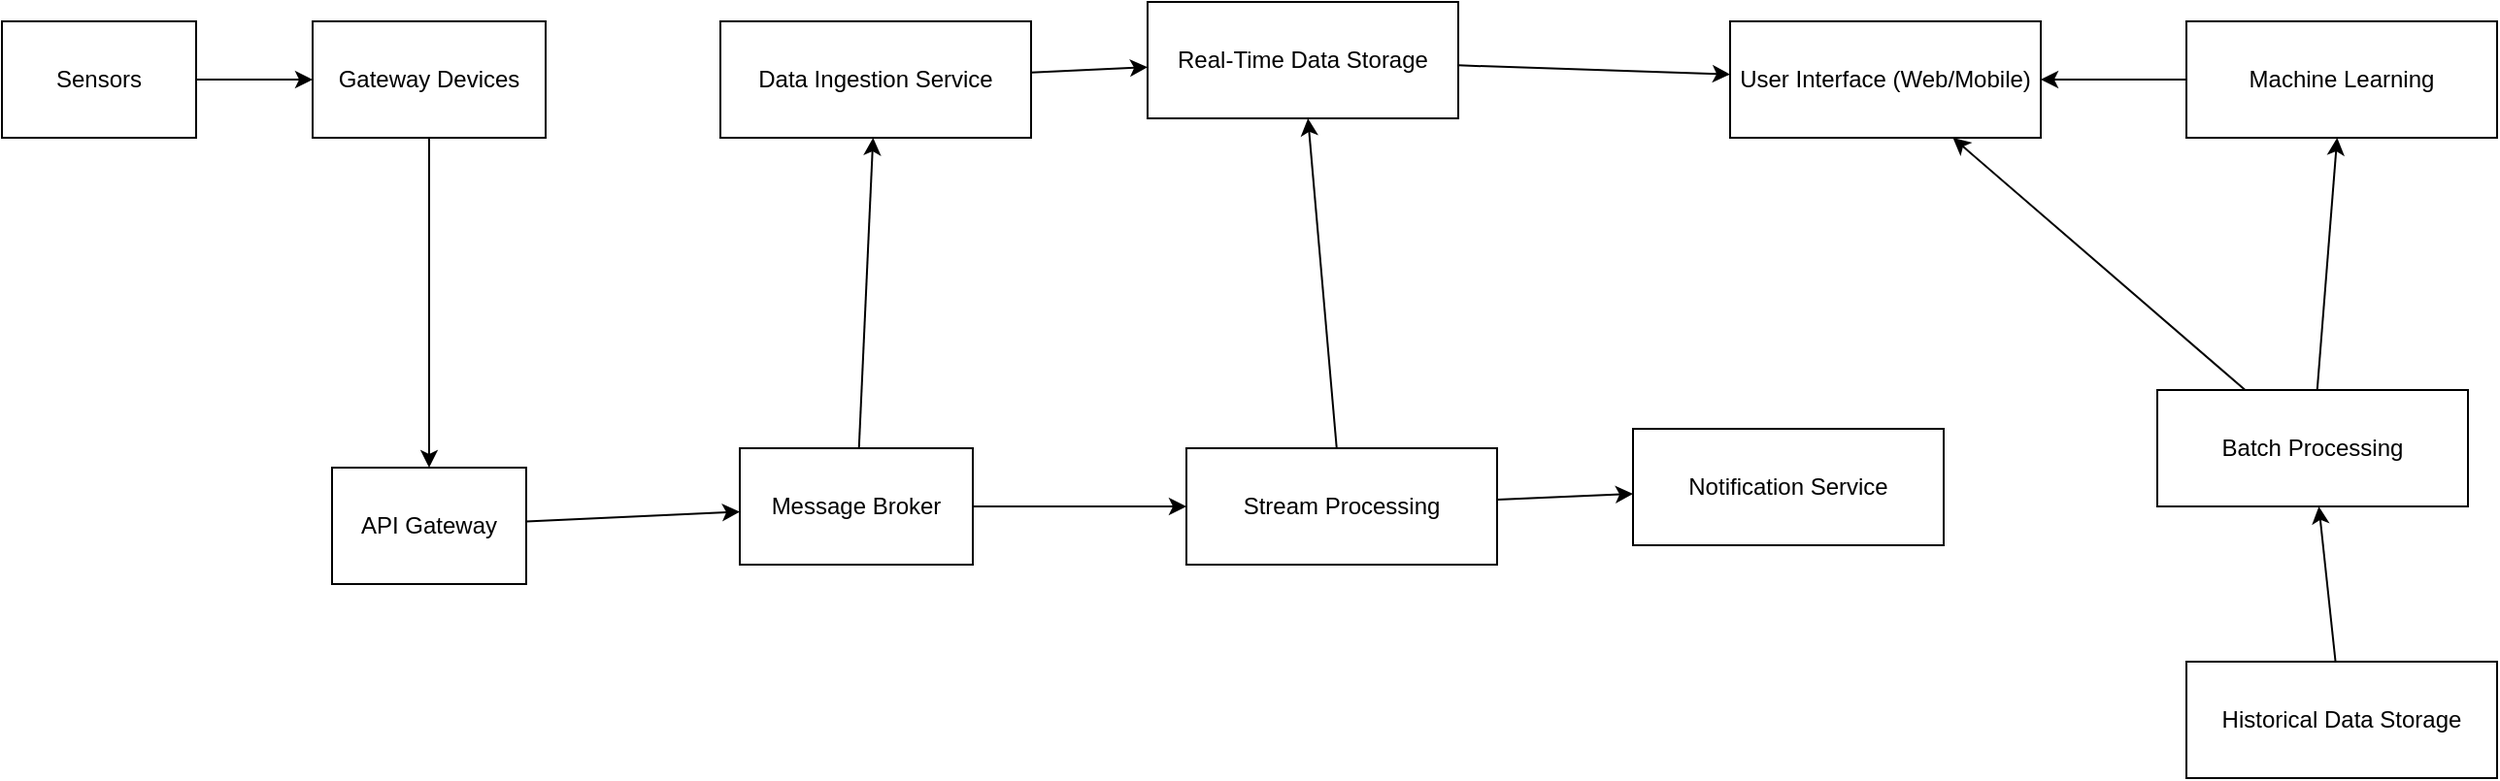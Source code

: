 <mxfile version="24.7.0" type="github">
  <diagram name="Healthcare Monitoring System" id="RCJK92JgkIpZ5ffQ0cAp">
    <mxGraphModel dx="1386" dy="751" grid="1" gridSize="10" guides="1" tooltips="1" connect="1" arrows="1" fold="1" page="1" pageScale="1" pageWidth="850" pageHeight="1100" math="0" shadow="0">
      <root>
        <mxCell id="0" />
        <mxCell id="1" parent="0" />
        <mxCell id="-xu2i4agDCyX6zZIiKQX-1" value="Sensors" style="rounded=0;whiteSpace=wrap;html=1;" vertex="1" parent="1">
          <mxGeometry x="70" y="20" width="100" height="60" as="geometry" />
        </mxCell>
        <mxCell id="-xu2i4agDCyX6zZIiKQX-2" value="Gateway Devices" style="rounded=0;whiteSpace=wrap;html=1;" vertex="1" parent="1">
          <mxGeometry x="230" y="20" width="120" height="60" as="geometry" />
        </mxCell>
        <mxCell id="-xu2i4agDCyX6zZIiKQX-3" value="API Gateway" style="rounded=0;whiteSpace=wrap;html=1;" vertex="1" parent="1">
          <mxGeometry x="240" y="250" width="100" height="60" as="geometry" />
        </mxCell>
        <mxCell id="-xu2i4agDCyX6zZIiKQX-4" value="Message Broker" style="rounded=0;whiteSpace=wrap;html=1;" vertex="1" parent="1">
          <mxGeometry x="450" y="240" width="120" height="60" as="geometry" />
        </mxCell>
        <mxCell id="-xu2i4agDCyX6zZIiKQX-5" value="Data Ingestion Service" style="rounded=0;whiteSpace=wrap;html=1;" vertex="1" parent="1">
          <mxGeometry x="440" y="20" width="160" height="60" as="geometry" />
        </mxCell>
        <mxCell id="-xu2i4agDCyX6zZIiKQX-6" value="Stream Processing" style="rounded=0;whiteSpace=wrap;html=1;" vertex="1" parent="1">
          <mxGeometry x="680" y="240" width="160" height="60" as="geometry" />
        </mxCell>
        <mxCell id="-xu2i4agDCyX6zZIiKQX-7" value="Notification Service" style="rounded=0;whiteSpace=wrap;html=1;" vertex="1" parent="1">
          <mxGeometry x="910" y="230" width="160" height="60" as="geometry" />
        </mxCell>
        <mxCell id="-xu2i4agDCyX6zZIiKQX-8" value="Real-Time Data Storage" style="rounded=0;whiteSpace=wrap;html=1;" vertex="1" parent="1">
          <mxGeometry x="660" y="10" width="160" height="60" as="geometry" />
        </mxCell>
        <mxCell id="-xu2i4agDCyX6zZIiKQX-9" value="Historical Data Storage" style="rounded=0;whiteSpace=wrap;html=1;" vertex="1" parent="1">
          <mxGeometry x="1195" y="350" width="160" height="60" as="geometry" />
        </mxCell>
        <mxCell id="-xu2i4agDCyX6zZIiKQX-10" value="Batch Processing" style="rounded=0;whiteSpace=wrap;html=1;" vertex="1" parent="1">
          <mxGeometry x="1180" y="210" width="160" height="60" as="geometry" />
        </mxCell>
        <mxCell id="-xu2i4agDCyX6zZIiKQX-11" value="Machine Learning" style="rounded=0;whiteSpace=wrap;html=1;" vertex="1" parent="1">
          <mxGeometry x="1195" y="20" width="160" height="60" as="geometry" />
        </mxCell>
        <mxCell id="-xu2i4agDCyX6zZIiKQX-12" value="User Interface (Web/Mobile)" style="rounded=0;whiteSpace=wrap;html=1;" vertex="1" parent="1">
          <mxGeometry x="960" y="20" width="160" height="60" as="geometry" />
        </mxCell>
        <mxCell id="-xu2i4agDCyX6zZIiKQX-13" edge="1" parent="1" source="-xu2i4agDCyX6zZIiKQX-1" target="-xu2i4agDCyX6zZIiKQX-2">
          <mxGeometry relative="1" as="geometry" />
        </mxCell>
        <mxCell id="-xu2i4agDCyX6zZIiKQX-14" edge="1" parent="1" source="-xu2i4agDCyX6zZIiKQX-2" target="-xu2i4agDCyX6zZIiKQX-3">
          <mxGeometry relative="1" as="geometry" />
        </mxCell>
        <mxCell id="-xu2i4agDCyX6zZIiKQX-15" edge="1" parent="1" source="-xu2i4agDCyX6zZIiKQX-3" target="-xu2i4agDCyX6zZIiKQX-4">
          <mxGeometry relative="1" as="geometry" />
        </mxCell>
        <mxCell id="-xu2i4agDCyX6zZIiKQX-16" edge="1" parent="1" source="-xu2i4agDCyX6zZIiKQX-4" target="-xu2i4agDCyX6zZIiKQX-5">
          <mxGeometry relative="1" as="geometry" />
        </mxCell>
        <mxCell id="-xu2i4agDCyX6zZIiKQX-17" edge="1" parent="1" source="-xu2i4agDCyX6zZIiKQX-4" target="-xu2i4agDCyX6zZIiKQX-6">
          <mxGeometry relative="1" as="geometry" />
        </mxCell>
        <mxCell id="-xu2i4agDCyX6zZIiKQX-18" edge="1" parent="1" source="-xu2i4agDCyX6zZIiKQX-5" target="-xu2i4agDCyX6zZIiKQX-8">
          <mxGeometry relative="1" as="geometry" />
        </mxCell>
        <mxCell id="-xu2i4agDCyX6zZIiKQX-19" edge="1" parent="1" source="-xu2i4agDCyX6zZIiKQX-6" target="-xu2i4agDCyX6zZIiKQX-7">
          <mxGeometry relative="1" as="geometry" />
        </mxCell>
        <mxCell id="-xu2i4agDCyX6zZIiKQX-20" edge="1" parent="1" source="-xu2i4agDCyX6zZIiKQX-6" target="-xu2i4agDCyX6zZIiKQX-8">
          <mxGeometry relative="1" as="geometry" />
        </mxCell>
        <mxCell id="-xu2i4agDCyX6zZIiKQX-21" edge="1" parent="1" source="-xu2i4agDCyX6zZIiKQX-8" target="-xu2i4agDCyX6zZIiKQX-12">
          <mxGeometry relative="1" as="geometry" />
        </mxCell>
        <mxCell id="-xu2i4agDCyX6zZIiKQX-22" edge="1" parent="1" source="-xu2i4agDCyX6zZIiKQX-9" target="-xu2i4agDCyX6zZIiKQX-10">
          <mxGeometry relative="1" as="geometry" />
        </mxCell>
        <mxCell id="-xu2i4agDCyX6zZIiKQX-23" edge="1" parent="1" source="-xu2i4agDCyX6zZIiKQX-10" target="-xu2i4agDCyX6zZIiKQX-11">
          <mxGeometry relative="1" as="geometry" />
        </mxCell>
        <mxCell id="-xu2i4agDCyX6zZIiKQX-24" edge="1" parent="1" source="-xu2i4agDCyX6zZIiKQX-11" target="-xu2i4agDCyX6zZIiKQX-12">
          <mxGeometry relative="1" as="geometry" />
        </mxCell>
        <mxCell id="-xu2i4agDCyX6zZIiKQX-25" edge="1" parent="1" source="-xu2i4agDCyX6zZIiKQX-10" target="-xu2i4agDCyX6zZIiKQX-12">
          <mxGeometry relative="1" as="geometry" />
        </mxCell>
      </root>
    </mxGraphModel>
  </diagram>
</mxfile>
